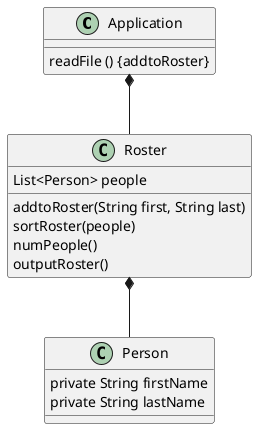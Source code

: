 @startuml
'https://plantuml.com/class-diagram

class Application {
    readFile () {addtoRoster}
}

class Roster {
    List<Person> people

    addtoRoster(String first, String last)
    sortRoster(people)
    numPeople()
    outputRoster()
}

class Person {
    private String firstName
    private String lastName
}

Application *-- Roster
Roster *-- Person

@enduml